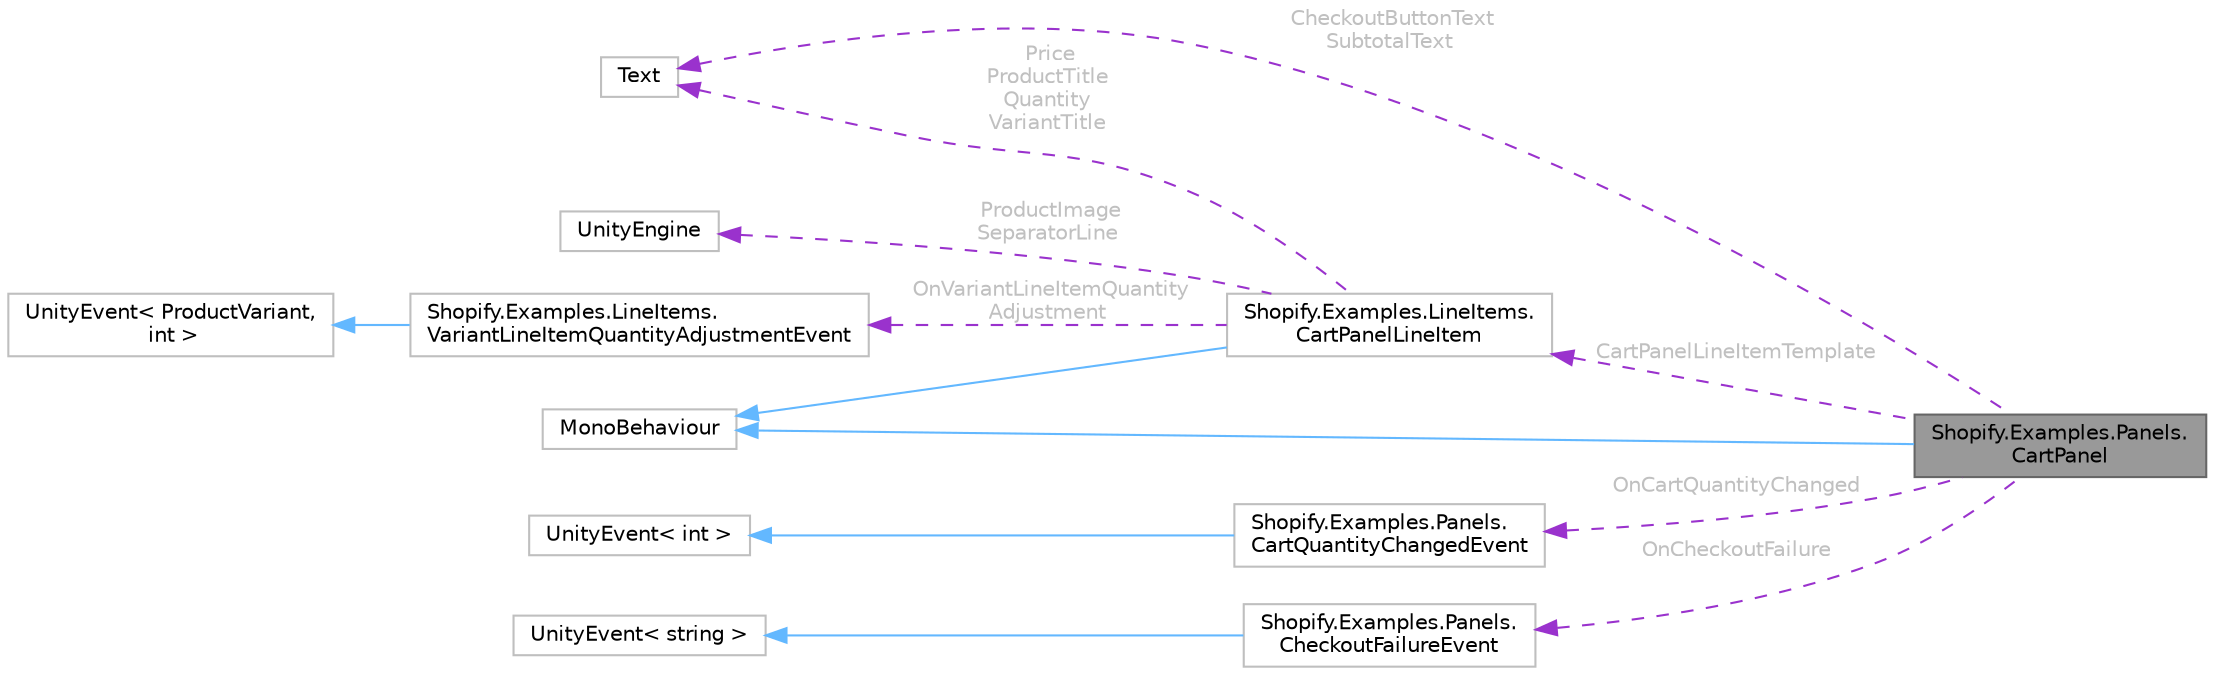 digraph "Shopify.Examples.Panels.CartPanel"
{
 // LATEX_PDF_SIZE
  bgcolor="transparent";
  edge [fontname=Helvetica,fontsize=10,labelfontname=Helvetica,labelfontsize=10];
  node [fontname=Helvetica,fontsize=10,shape=box,height=0.2,width=0.4];
  rankdir="LR";
  Node1 [id="Node000001",label="Shopify.Examples.Panels.\lCartPanel",height=0.2,width=0.4,color="gray40", fillcolor="grey60", style="filled", fontcolor="black",tooltip=" "];
  Node2 -> Node1 [id="edge1_Node000001_Node000002",dir="back",color="steelblue1",style="solid",tooltip=" "];
  Node2 [id="Node000002",label="MonoBehaviour",height=0.2,width=0.4,color="grey75", fillcolor="white", style="filled",tooltip=" "];
  Node3 -> Node1 [id="edge2_Node000001_Node000003",dir="back",color="darkorchid3",style="dashed",tooltip=" ",label=" OnCartQuantityChanged",fontcolor="grey" ];
  Node3 [id="Node000003",label="Shopify.Examples.Panels.\lCartQuantityChangedEvent",height=0.2,width=0.4,color="grey75", fillcolor="white", style="filled",URL="$class_shopify_1_1_examples_1_1_panels_1_1_cart_quantity_changed_event.html",tooltip=" "];
  Node4 -> Node3 [id="edge3_Node000003_Node000004",dir="back",color="steelblue1",style="solid",tooltip=" "];
  Node4 [id="Node000004",label="UnityEvent\< int \>",height=0.2,width=0.4,color="grey75", fillcolor="white", style="filled",tooltip=" "];
  Node5 -> Node1 [id="edge4_Node000001_Node000005",dir="back",color="darkorchid3",style="dashed",tooltip=" ",label=" OnCheckoutFailure",fontcolor="grey" ];
  Node5 [id="Node000005",label="Shopify.Examples.Panels.\lCheckoutFailureEvent",height=0.2,width=0.4,color="grey75", fillcolor="white", style="filled",URL="$class_shopify_1_1_examples_1_1_panels_1_1_checkout_failure_event.html",tooltip=" "];
  Node6 -> Node5 [id="edge5_Node000005_Node000006",dir="back",color="steelblue1",style="solid",tooltip=" "];
  Node6 [id="Node000006",label="UnityEvent\< string \>",height=0.2,width=0.4,color="grey75", fillcolor="white", style="filled",tooltip=" "];
  Node7 -> Node1 [id="edge6_Node000001_Node000007",dir="back",color="darkorchid3",style="dashed",tooltip=" ",label=" CheckoutButtonText\nSubtotalText",fontcolor="grey" ];
  Node7 [id="Node000007",label="Text",height=0.2,width=0.4,color="grey75", fillcolor="white", style="filled",tooltip=" "];
  Node8 -> Node1 [id="edge7_Node000001_Node000008",dir="back",color="darkorchid3",style="dashed",tooltip=" ",label=" CartPanelLineItemTemplate",fontcolor="grey" ];
  Node8 [id="Node000008",label="Shopify.Examples.LineItems.\lCartPanelLineItem",height=0.2,width=0.4,color="grey75", fillcolor="white", style="filled",URL="$class_shopify_1_1_examples_1_1_line_items_1_1_cart_panel_line_item.html",tooltip=" "];
  Node2 -> Node8 [id="edge8_Node000008_Node000002",dir="back",color="steelblue1",style="solid",tooltip=" "];
  Node9 -> Node8 [id="edge9_Node000008_Node000009",dir="back",color="darkorchid3",style="dashed",tooltip=" ",label=" OnVariantLineItemQuantity\lAdjustment",fontcolor="grey" ];
  Node9 [id="Node000009",label="Shopify.Examples.LineItems.\lVariantLineItemQuantityAdjustmentEvent",height=0.2,width=0.4,color="grey75", fillcolor="white", style="filled",URL="$class_shopify_1_1_examples_1_1_line_items_1_1_variant_line_item_quantity_adjustment_event.html",tooltip=" "];
  Node10 -> Node9 [id="edge10_Node000009_Node000010",dir="back",color="steelblue1",style="solid",tooltip=" "];
  Node10 [id="Node000010",label="UnityEvent\< ProductVariant,\l int \>",height=0.2,width=0.4,color="grey75", fillcolor="white", style="filled",tooltip=" "];
  Node7 -> Node8 [id="edge11_Node000008_Node000007",dir="back",color="darkorchid3",style="dashed",tooltip=" ",label=" Price\nProductTitle\nQuantity\nVariantTitle",fontcolor="grey" ];
  Node11 -> Node8 [id="edge12_Node000008_Node000011",dir="back",color="darkorchid3",style="dashed",tooltip=" ",label=" ProductImage\nSeparatorLine",fontcolor="grey" ];
  Node11 [id="Node000011",label="UnityEngine",height=0.2,width=0.4,color="grey75", fillcolor="white", style="filled",tooltip=" "];
}
